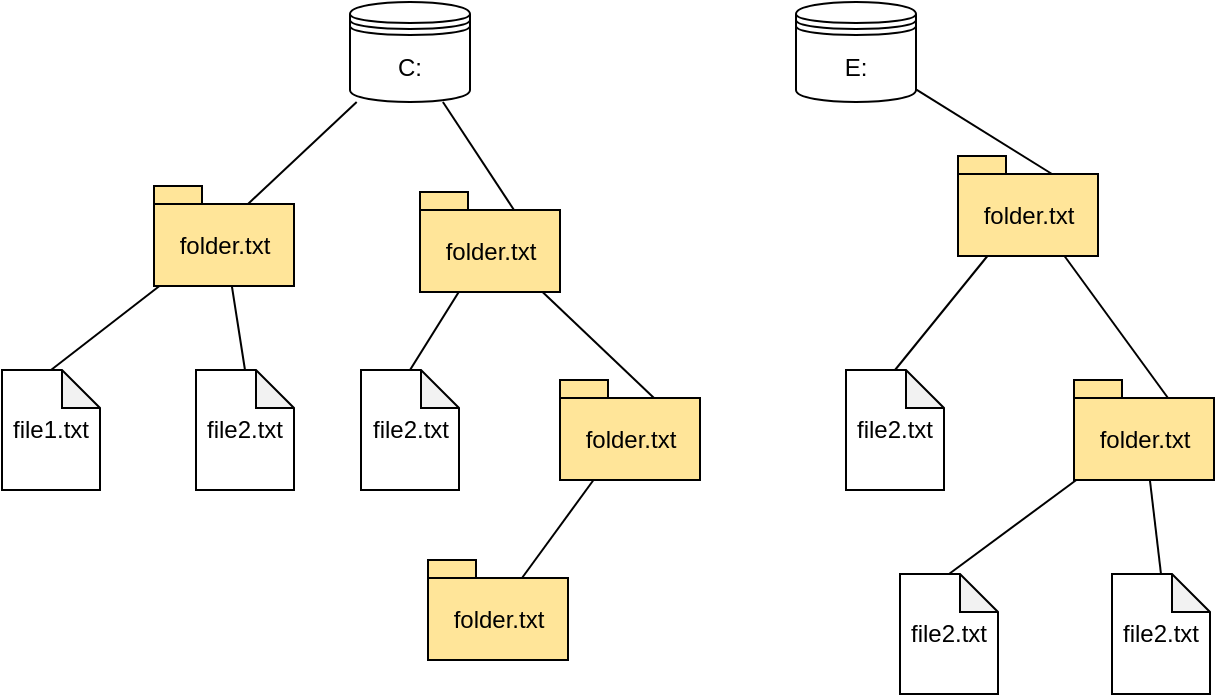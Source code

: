 <mxfile version="20.3.0" type="device"><diagram id="Kqp-wbyurNvhqNQ2ZwuA" name="Page-1"><mxGraphModel dx="1085" dy="640" grid="0" gridSize="10" guides="1" tooltips="1" connect="1" arrows="1" fold="1" page="1" pageScale="1" pageWidth="1654" pageHeight="1169" math="0" shadow="0"><root><mxCell id="0"/><mxCell id="1" parent="0"/><mxCell id="avd5cv-5tq_weqtOihGV-2" value="C:" style="shape=datastore;whiteSpace=wrap;html=1;" parent="1" vertex="1"><mxGeometry x="307" y="150" width="60" height="50" as="geometry"/></mxCell><mxCell id="avd5cv-5tq_weqtOihGV-4" value="" style="endArrow=none;html=1;rounded=0;exitX=0;exitY=0;exitDx=47;exitDy=9;exitPerimeter=0;" parent="1" source="avd5cv-5tq_weqtOihGV-8" target="avd5cv-5tq_weqtOihGV-2" edge="1"><mxGeometry width="50" height="50" relative="1" as="geometry"><mxPoint x="236.0" y="263.233" as="sourcePoint"/><mxPoint x="410" y="290" as="targetPoint"/></mxGeometry></mxCell><mxCell id="avd5cv-5tq_weqtOihGV-5" value="E:" style="shape=datastore;whiteSpace=wrap;html=1;" parent="1" vertex="1"><mxGeometry x="530" y="150" width="60" height="50" as="geometry"/></mxCell><mxCell id="avd5cv-5tq_weqtOihGV-6" value="file1.txt" style="shape=note;whiteSpace=wrap;html=1;backgroundOutline=1;darkOpacity=0.05;size=19;" parent="1" vertex="1"><mxGeometry x="133" y="334" width="49" height="60" as="geometry"/></mxCell><mxCell id="avd5cv-5tq_weqtOihGV-7" value="" style="endArrow=none;html=1;rounded=0;entryX=0.5;entryY=0;entryDx=0;entryDy=0;entryPerimeter=0;" parent="1" source="avd5cv-5tq_weqtOihGV-8" target="avd5cv-5tq_weqtOihGV-6" edge="1"><mxGeometry width="50" height="50" relative="1" as="geometry"><mxPoint x="227.016" y="326" as="sourcePoint"/><mxPoint x="330" y="208.219" as="targetPoint"/></mxGeometry></mxCell><mxCell id="avd5cv-5tq_weqtOihGV-8" value="&lt;span style=&quot;font-weight: 400;&quot;&gt;folder.txt&lt;/span&gt;" style="shape=folder;fontStyle=1;spacingTop=10;tabWidth=24;tabHeight=9;tabPosition=left;html=1;fillColor=#FFE599;labelBackgroundColor=none;" parent="1" vertex="1"><mxGeometry x="209" y="242" width="70" height="50" as="geometry"/></mxCell><mxCell id="avd5cv-5tq_weqtOihGV-9" value="file2.txt" style="shape=note;whiteSpace=wrap;html=1;backgroundOutline=1;darkOpacity=0.05;size=19;" parent="1" vertex="1"><mxGeometry x="230" y="334" width="49" height="60" as="geometry"/></mxCell><mxCell id="avd5cv-5tq_weqtOihGV-10" value="" style="endArrow=none;html=1;rounded=0;entryX=0.5;entryY=0;entryDx=0;entryDy=0;entryPerimeter=0;" parent="1" source="avd5cv-5tq_weqtOihGV-8" target="avd5cv-5tq_weqtOihGV-9" edge="1"><mxGeometry width="50" height="50" relative="1" as="geometry"><mxPoint x="365.207" y="353.0" as="sourcePoint"/><mxPoint x="228" y="336" as="targetPoint"/></mxGeometry></mxCell><mxCell id="9w0uBHiccrknoIlohlko-1" value="&lt;span style=&quot;font-weight: 400;&quot;&gt;folder.txt&lt;/span&gt;" style="shape=folder;fontStyle=1;spacingTop=10;tabWidth=24;tabHeight=9;tabPosition=left;html=1;fillColor=#FFE599;labelBackgroundColor=none;" parent="1" vertex="1"><mxGeometry x="412" y="339" width="70" height="50" as="geometry"/></mxCell><mxCell id="9w0uBHiccrknoIlohlko-2" value="&lt;span style=&quot;font-weight: 400;&quot;&gt;folder.txt&lt;/span&gt;" style="shape=folder;fontStyle=1;spacingTop=10;tabWidth=24;tabHeight=9;tabPosition=left;html=1;fillColor=#FFE599;labelBackgroundColor=none;" parent="1" vertex="1"><mxGeometry x="342" y="245" width="70" height="50" as="geometry"/></mxCell><mxCell id="9w0uBHiccrknoIlohlko-3" value="&lt;span style=&quot;font-weight: 400;&quot;&gt;folder.txt&lt;/span&gt;" style="shape=folder;fontStyle=1;spacingTop=10;tabWidth=24;tabHeight=9;tabPosition=left;html=1;fillColor=#FFE599;labelBackgroundColor=none;" parent="1" vertex="1"><mxGeometry x="669" y="339" width="70" height="50" as="geometry"/></mxCell><mxCell id="9w0uBHiccrknoIlohlko-4" value="&lt;span style=&quot;font-weight: 400;&quot;&gt;folder.txt&lt;/span&gt;" style="shape=folder;fontStyle=1;spacingTop=10;tabWidth=24;tabHeight=9;tabPosition=left;html=1;fillColor=#FFE599;labelBackgroundColor=none;" parent="1" vertex="1"><mxGeometry x="346" y="429" width="70" height="50" as="geometry"/></mxCell><mxCell id="9w0uBHiccrknoIlohlko-5" value="&lt;span style=&quot;font-weight: 400;&quot;&gt;folder.txt&lt;/span&gt;" style="shape=folder;fontStyle=1;spacingTop=10;tabWidth=24;tabHeight=9;tabPosition=left;html=1;fillColor=#FFE599;labelBackgroundColor=none;" parent="1" vertex="1"><mxGeometry x="611" y="227" width="70" height="50" as="geometry"/></mxCell><mxCell id="9w0uBHiccrknoIlohlko-6" value="file2.txt" style="shape=note;whiteSpace=wrap;html=1;backgroundOutline=1;darkOpacity=0.05;size=19;" parent="1" vertex="1"><mxGeometry x="312.5" y="334" width="49" height="60" as="geometry"/></mxCell><mxCell id="9w0uBHiccrknoIlohlko-7" value="file2.txt" style="shape=note;whiteSpace=wrap;html=1;backgroundOutline=1;darkOpacity=0.05;size=19;" parent="1" vertex="1"><mxGeometry x="555" y="334" width="49" height="60" as="geometry"/></mxCell><mxCell id="9w0uBHiccrknoIlohlko-8" value="file2.txt" style="shape=note;whiteSpace=wrap;html=1;backgroundOutline=1;darkOpacity=0.05;size=19;" parent="1" vertex="1"><mxGeometry x="582" y="436" width="49" height="60" as="geometry"/></mxCell><mxCell id="9w0uBHiccrknoIlohlko-9" value="file2.txt" style="shape=note;whiteSpace=wrap;html=1;backgroundOutline=1;darkOpacity=0.05;size=19;" parent="1" vertex="1"><mxGeometry x="688" y="436" width="49" height="60" as="geometry"/></mxCell><mxCell id="9w0uBHiccrknoIlohlko-10" value="" style="endArrow=none;html=1;rounded=0;entryX=0.5;entryY=0;entryDx=0;entryDy=0;entryPerimeter=0;" parent="1" source="9w0uBHiccrknoIlohlko-2" target="9w0uBHiccrknoIlohlko-6" edge="1"><mxGeometry width="50" height="50" relative="1" as="geometry"><mxPoint x="262.449" y="301" as="sourcePoint"/><mxPoint x="254" y="404" as="targetPoint"/></mxGeometry></mxCell><mxCell id="9w0uBHiccrknoIlohlko-11" value="" style="endArrow=none;html=1;rounded=0;exitX=0;exitY=0;exitDx=47;exitDy=9;exitPerimeter=0;" parent="1" source="9w0uBHiccrknoIlohlko-2" target="avd5cv-5tq_weqtOihGV-2" edge="1"><mxGeometry width="50" height="50" relative="1" as="geometry"><mxPoint x="276.5" y="260" as="sourcePoint"/><mxPoint x="332.167" y="210" as="targetPoint"/></mxGeometry></mxCell><mxCell id="9w0uBHiccrknoIlohlko-12" value="" style="endArrow=none;html=1;rounded=0;exitX=0;exitY=0;exitDx=47;exitDy=9;exitPerimeter=0;" parent="1" source="9w0uBHiccrknoIlohlko-5" target="avd5cv-5tq_weqtOihGV-5" edge="1"><mxGeometry width="50" height="50" relative="1" as="geometry"><mxPoint x="659" y="241" as="sourcePoint"/><mxPoint x="363.456" y="210" as="targetPoint"/></mxGeometry></mxCell><mxCell id="9w0uBHiccrknoIlohlko-13" value="" style="endArrow=none;html=1;rounded=0;entryX=0.5;entryY=0;entryDx=0;entryDy=0;entryPerimeter=0;" parent="1" source="9w0uBHiccrknoIlohlko-5" target="9w0uBHiccrknoIlohlko-7" edge="1"><mxGeometry width="50" height="50" relative="1" as="geometry"><mxPoint x="645" y="274" as="sourcePoint"/><mxPoint x="600" y="203.673" as="targetPoint"/></mxGeometry></mxCell><mxCell id="9w0uBHiccrknoIlohlko-15" value="" style="endArrow=none;html=1;rounded=0;entryX=0;entryY=0;entryDx=47;entryDy=9;entryPerimeter=0;" parent="1" source="9w0uBHiccrknoIlohlko-2" target="9w0uBHiccrknoIlohlko-1" edge="1"><mxGeometry width="50" height="50" relative="1" as="geometry"><mxPoint x="400" y="290" as="sourcePoint"/><mxPoint x="365.5" y="355" as="targetPoint"/></mxGeometry></mxCell><mxCell id="9w0uBHiccrknoIlohlko-16" value="" style="endArrow=none;html=1;rounded=0;exitX=0;exitY=0;exitDx=47;exitDy=9;exitPerimeter=0;" parent="1" source="9w0uBHiccrknoIlohlko-4" target="9w0uBHiccrknoIlohlko-1" edge="1"><mxGeometry width="50" height="50" relative="1" as="geometry"><mxPoint x="435" y="499" as="sourcePoint"/><mxPoint x="487" y="380" as="targetPoint"/></mxGeometry></mxCell><mxCell id="9w0uBHiccrknoIlohlko-17" value="" style="endArrow=none;html=1;rounded=0;exitX=0.5;exitY=0;exitDx=0;exitDy=0;exitPerimeter=0;" parent="1" source="9w0uBHiccrknoIlohlko-8" target="9w0uBHiccrknoIlohlko-3" edge="1"><mxGeometry width="50" height="50" relative="1" as="geometry"><mxPoint x="428.0" y="510" as="sourcePoint"/><mxPoint x="464.693" y="421" as="targetPoint"/></mxGeometry></mxCell><mxCell id="9w0uBHiccrknoIlohlko-18" value="" style="endArrow=none;html=1;rounded=0;entryX=0;entryY=0;entryDx=47;entryDy=9;entryPerimeter=0;" parent="1" source="9w0uBHiccrknoIlohlko-5" target="9w0uBHiccrknoIlohlko-3" edge="1"><mxGeometry width="50" height="50" relative="1" as="geometry"><mxPoint x="645.387" y="287" as="sourcePoint"/><mxPoint x="633.5" y="315" as="targetPoint"/></mxGeometry></mxCell><mxCell id="9w0uBHiccrknoIlohlko-19" value="" style="endArrow=none;html=1;rounded=0;exitX=0.5;exitY=0;exitDx=0;exitDy=0;exitPerimeter=0;" parent="1" source="9w0uBHiccrknoIlohlko-9" target="9w0uBHiccrknoIlohlko-3" edge="1"><mxGeometry width="50" height="50" relative="1" as="geometry"><mxPoint x="824" y="445" as="sourcePoint"/><mxPoint x="752.723" y="429.0" as="targetPoint"/></mxGeometry></mxCell></root></mxGraphModel></diagram></mxfile>